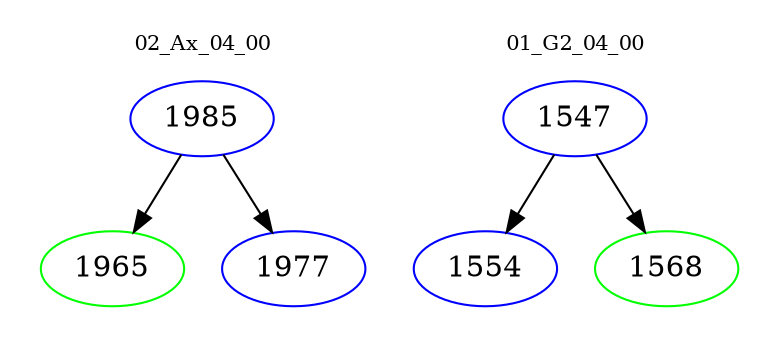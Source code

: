 digraph{
subgraph cluster_0 {
color = white
label = "02_Ax_04_00";
fontsize=10;
T0_1985 [label="1985", color="blue"]
T0_1985 -> T0_1965 [color="black"]
T0_1965 [label="1965", color="green"]
T0_1985 -> T0_1977 [color="black"]
T0_1977 [label="1977", color="blue"]
}
subgraph cluster_1 {
color = white
label = "01_G2_04_00";
fontsize=10;
T1_1547 [label="1547", color="blue"]
T1_1547 -> T1_1554 [color="black"]
T1_1554 [label="1554", color="blue"]
T1_1547 -> T1_1568 [color="black"]
T1_1568 [label="1568", color="green"]
}
}
